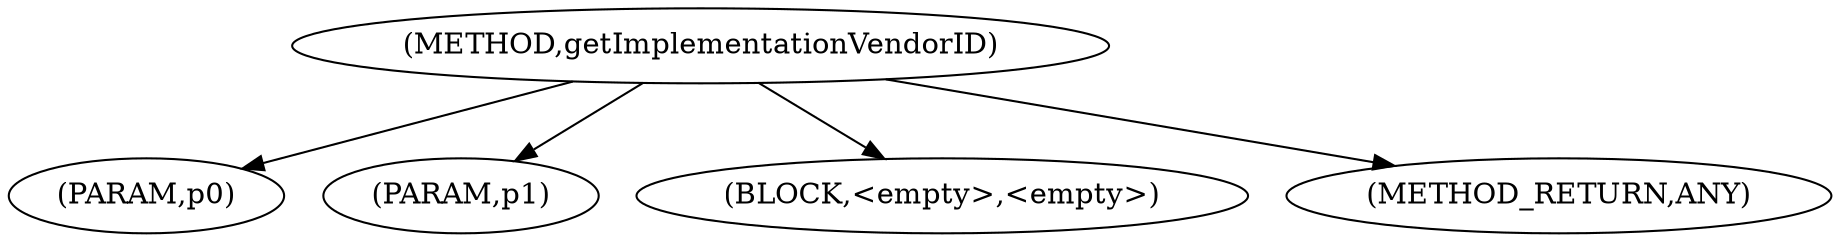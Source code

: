 digraph "getImplementationVendorID" {  
"691" [label = <(METHOD,getImplementationVendorID)> ]
"692" [label = <(PARAM,p0)> ]
"693" [label = <(PARAM,p1)> ]
"694" [label = <(BLOCK,&lt;empty&gt;,&lt;empty&gt;)> ]
"695" [label = <(METHOD_RETURN,ANY)> ]
  "691" -> "692" 
  "691" -> "693" 
  "691" -> "694" 
  "691" -> "695" 
}
